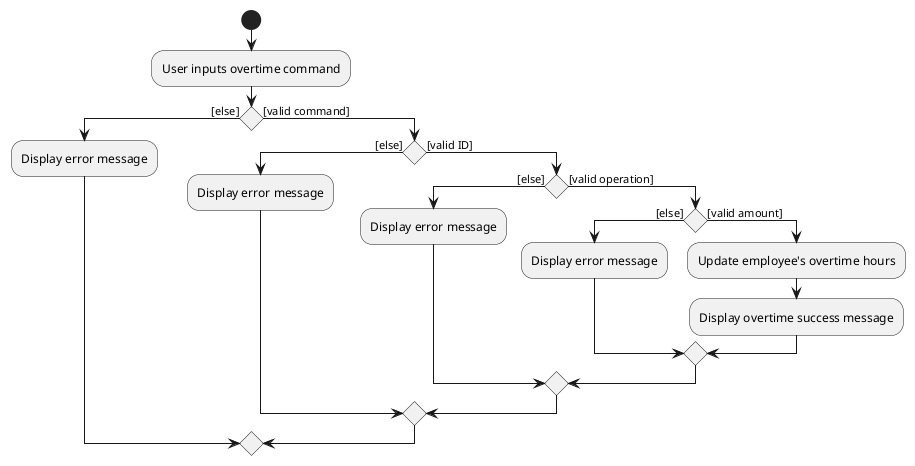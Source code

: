 @startuml
'https://plantuml.com/activity-diagram-beta

start
:User inputs overtime command;

if () then ([else])
    :Display error message;
else ([valid command])
    if () then ([else])
        :Display error message;
    else ([valid ID])
        if () then ([else])
            :Display error message;
        else ([valid operation])
            if () then ([else])
                :Display error message;
                else ([valid amount])
                    :Update employee's overtime hours;
                    :Display overtime success message;
                endif
            endif

@enduml